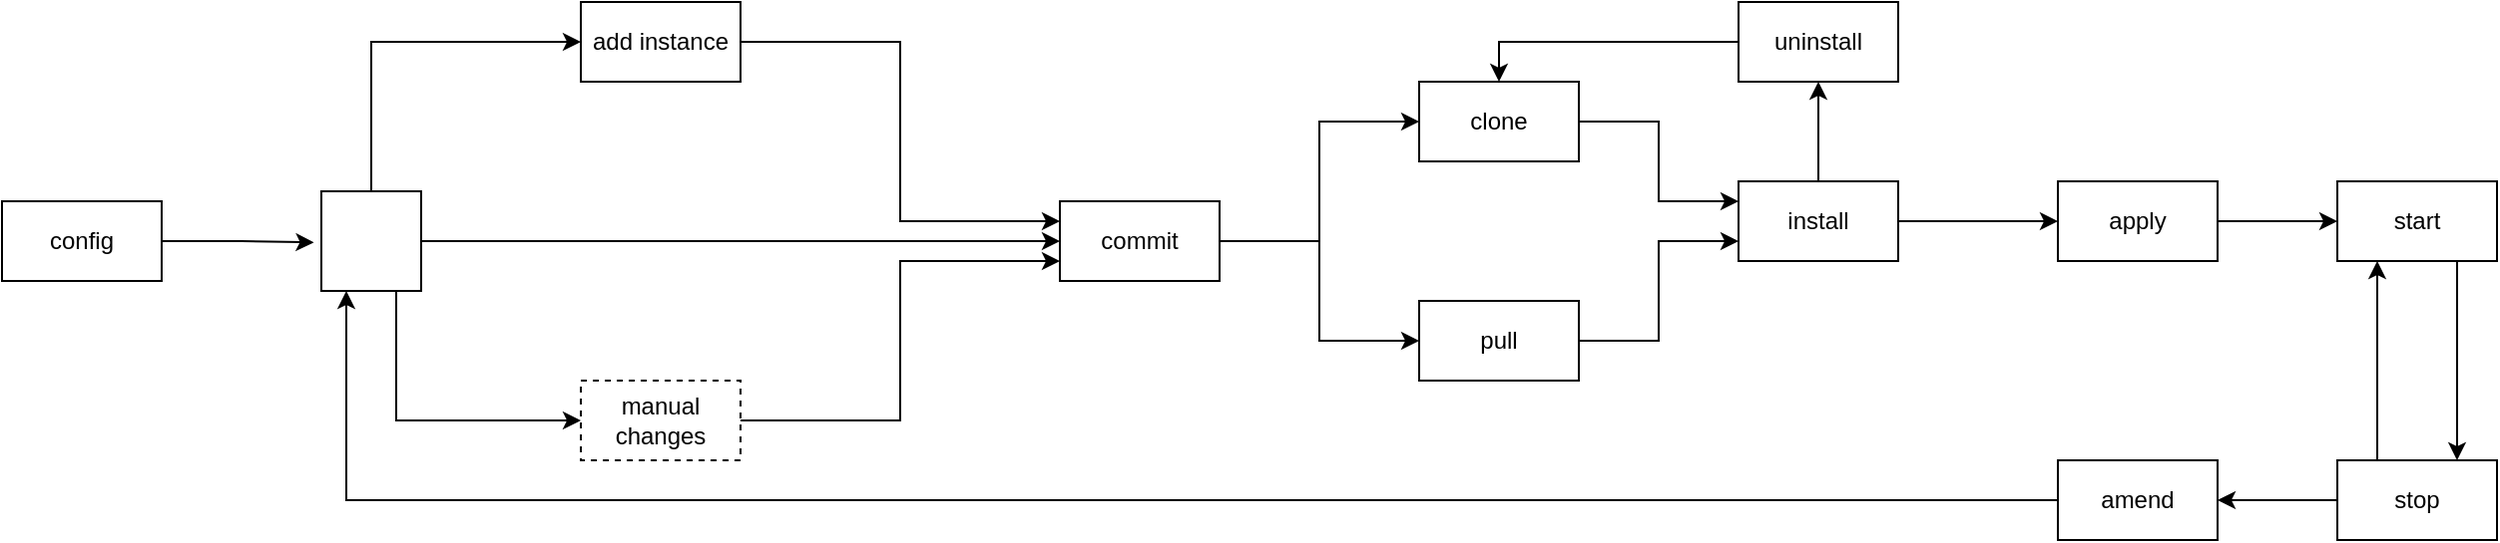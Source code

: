 <mxfile version="21.7.5" type="device">
  <diagram name="Page-1" id="VKLjrzEP6iEt6UY4dICo">
    <mxGraphModel dx="2924" dy="1125" grid="1" gridSize="10" guides="1" tooltips="1" connect="1" arrows="1" fold="1" page="1" pageScale="1" pageWidth="850" pageHeight="1100" math="0" shadow="0">
      <root>
        <mxCell id="0" />
        <mxCell id="1" parent="0" />
        <mxCell id="hbsouDKqxY18hAI5hccB-32" style="edgeStyle=orthogonalEdgeStyle;rounded=0;orthogonalLoop=1;jettySize=auto;html=1;exitX=1;exitY=0.5;exitDx=0;exitDy=0;entryX=-0.075;entryY=0.513;entryDx=0;entryDy=0;entryPerimeter=0;" edge="1" parent="1" source="hbsouDKqxY18hAI5hccB-1" target="hbsouDKqxY18hAI5hccB-31">
          <mxGeometry relative="1" as="geometry" />
        </mxCell>
        <mxCell id="hbsouDKqxY18hAI5hccB-1" value="config" style="rounded=0;whiteSpace=wrap;html=1;" vertex="1" parent="1">
          <mxGeometry x="-220" y="430" width="80" height="40" as="geometry" />
        </mxCell>
        <mxCell id="hbsouDKqxY18hAI5hccB-13" style="edgeStyle=orthogonalEdgeStyle;rounded=0;orthogonalLoop=1;jettySize=auto;html=1;exitX=1;exitY=0.5;exitDx=0;exitDy=0;entryX=0;entryY=0.5;entryDx=0;entryDy=0;" edge="1" parent="1" source="hbsouDKqxY18hAI5hccB-2" target="hbsouDKqxY18hAI5hccB-3">
          <mxGeometry relative="1" as="geometry" />
        </mxCell>
        <mxCell id="hbsouDKqxY18hAI5hccB-14" style="edgeStyle=orthogonalEdgeStyle;rounded=0;orthogonalLoop=1;jettySize=auto;html=1;exitX=1;exitY=0.5;exitDx=0;exitDy=0;entryX=0;entryY=0.5;entryDx=0;entryDy=0;" edge="1" parent="1" source="hbsouDKqxY18hAI5hccB-2" target="hbsouDKqxY18hAI5hccB-5">
          <mxGeometry relative="1" as="geometry" />
        </mxCell>
        <mxCell id="hbsouDKqxY18hAI5hccB-2" value="commit" style="rounded=0;whiteSpace=wrap;html=1;" vertex="1" parent="1">
          <mxGeometry x="310" y="430" width="80" height="40" as="geometry" />
        </mxCell>
        <mxCell id="hbsouDKqxY18hAI5hccB-15" style="edgeStyle=orthogonalEdgeStyle;rounded=0;orthogonalLoop=1;jettySize=auto;html=1;exitX=1;exitY=0.5;exitDx=0;exitDy=0;entryX=0;entryY=0.25;entryDx=0;entryDy=0;" edge="1" parent="1" source="hbsouDKqxY18hAI5hccB-3" target="hbsouDKqxY18hAI5hccB-4">
          <mxGeometry relative="1" as="geometry" />
        </mxCell>
        <mxCell id="hbsouDKqxY18hAI5hccB-3" value="clone" style="rounded=0;whiteSpace=wrap;html=1;" vertex="1" parent="1">
          <mxGeometry x="490" y="370" width="80" height="40" as="geometry" />
        </mxCell>
        <mxCell id="hbsouDKqxY18hAI5hccB-19" style="edgeStyle=orthogonalEdgeStyle;rounded=0;orthogonalLoop=1;jettySize=auto;html=1;exitX=1;exitY=0.5;exitDx=0;exitDy=0;entryX=0;entryY=0.5;entryDx=0;entryDy=0;" edge="1" parent="1" source="hbsouDKqxY18hAI5hccB-4" target="hbsouDKqxY18hAI5hccB-18">
          <mxGeometry relative="1" as="geometry">
            <mxPoint x="850" y="440" as="targetPoint" />
          </mxGeometry>
        </mxCell>
        <mxCell id="hbsouDKqxY18hAI5hccB-41" style="edgeStyle=orthogonalEdgeStyle;rounded=0;orthogonalLoop=1;jettySize=auto;html=1;exitX=0.5;exitY=0;exitDx=0;exitDy=0;entryX=0.5;entryY=1;entryDx=0;entryDy=0;" edge="1" parent="1" source="hbsouDKqxY18hAI5hccB-4" target="hbsouDKqxY18hAI5hccB-37">
          <mxGeometry relative="1" as="geometry" />
        </mxCell>
        <mxCell id="hbsouDKqxY18hAI5hccB-4" value="install" style="rounded=0;whiteSpace=wrap;html=1;" vertex="1" parent="1">
          <mxGeometry x="650" y="420" width="80" height="40" as="geometry" />
        </mxCell>
        <mxCell id="hbsouDKqxY18hAI5hccB-16" style="edgeStyle=orthogonalEdgeStyle;rounded=0;orthogonalLoop=1;jettySize=auto;html=1;exitX=1;exitY=0.5;exitDx=0;exitDy=0;entryX=0;entryY=0.75;entryDx=0;entryDy=0;" edge="1" parent="1" source="hbsouDKqxY18hAI5hccB-5" target="hbsouDKqxY18hAI5hccB-4">
          <mxGeometry relative="1" as="geometry" />
        </mxCell>
        <mxCell id="hbsouDKqxY18hAI5hccB-5" value="pull" style="rounded=0;whiteSpace=wrap;html=1;" vertex="1" parent="1">
          <mxGeometry x="490" y="480" width="80" height="40" as="geometry" />
        </mxCell>
        <mxCell id="hbsouDKqxY18hAI5hccB-12" style="edgeStyle=orthogonalEdgeStyle;rounded=0;orthogonalLoop=1;jettySize=auto;html=1;exitX=1;exitY=0.5;exitDx=0;exitDy=0;entryX=0;entryY=0.25;entryDx=0;entryDy=0;" edge="1" parent="1" source="hbsouDKqxY18hAI5hccB-6" target="hbsouDKqxY18hAI5hccB-2">
          <mxGeometry relative="1" as="geometry" />
        </mxCell>
        <mxCell id="hbsouDKqxY18hAI5hccB-6" value="add instance" style="rounded=0;whiteSpace=wrap;html=1;" vertex="1" parent="1">
          <mxGeometry x="70" y="330" width="80" height="40" as="geometry" />
        </mxCell>
        <mxCell id="hbsouDKqxY18hAI5hccB-11" style="edgeStyle=orthogonalEdgeStyle;rounded=0;orthogonalLoop=1;jettySize=auto;html=1;exitX=1;exitY=0.5;exitDx=0;exitDy=0;entryX=0;entryY=0.75;entryDx=0;entryDy=0;" edge="1" parent="1" source="hbsouDKqxY18hAI5hccB-7" target="hbsouDKqxY18hAI5hccB-2">
          <mxGeometry relative="1" as="geometry" />
        </mxCell>
        <mxCell id="hbsouDKqxY18hAI5hccB-7" value="manual changes" style="rounded=0;whiteSpace=wrap;html=1;dashed=1;" vertex="1" parent="1">
          <mxGeometry x="70" y="520" width="80" height="40" as="geometry" />
        </mxCell>
        <mxCell id="hbsouDKqxY18hAI5hccB-21" style="edgeStyle=orthogonalEdgeStyle;rounded=0;orthogonalLoop=1;jettySize=auto;html=1;exitX=1;exitY=0.5;exitDx=0;exitDy=0;entryX=0;entryY=0.5;entryDx=0;entryDy=0;" edge="1" parent="1" source="hbsouDKqxY18hAI5hccB-18" target="hbsouDKqxY18hAI5hccB-20">
          <mxGeometry relative="1" as="geometry" />
        </mxCell>
        <mxCell id="hbsouDKqxY18hAI5hccB-18" value="apply" style="rounded=0;whiteSpace=wrap;html=1;" vertex="1" parent="1">
          <mxGeometry x="810" y="420" width="80" height="40" as="geometry" />
        </mxCell>
        <mxCell id="hbsouDKqxY18hAI5hccB-23" style="edgeStyle=orthogonalEdgeStyle;rounded=0;orthogonalLoop=1;jettySize=auto;html=1;exitX=0.75;exitY=1;exitDx=0;exitDy=0;entryX=0.75;entryY=0;entryDx=0;entryDy=0;" edge="1" parent="1" source="hbsouDKqxY18hAI5hccB-20" target="hbsouDKqxY18hAI5hccB-22">
          <mxGeometry relative="1" as="geometry" />
        </mxCell>
        <mxCell id="hbsouDKqxY18hAI5hccB-20" value="start" style="rounded=0;whiteSpace=wrap;html=1;" vertex="1" parent="1">
          <mxGeometry x="950" y="420" width="80" height="40" as="geometry" />
        </mxCell>
        <mxCell id="hbsouDKqxY18hAI5hccB-24" style="edgeStyle=orthogonalEdgeStyle;rounded=0;orthogonalLoop=1;jettySize=auto;html=1;exitX=0.25;exitY=0;exitDx=0;exitDy=0;entryX=0.25;entryY=1;entryDx=0;entryDy=0;" edge="1" parent="1" source="hbsouDKqxY18hAI5hccB-22" target="hbsouDKqxY18hAI5hccB-20">
          <mxGeometry relative="1" as="geometry" />
        </mxCell>
        <mxCell id="hbsouDKqxY18hAI5hccB-29" style="edgeStyle=orthogonalEdgeStyle;rounded=0;orthogonalLoop=1;jettySize=auto;html=1;exitX=0;exitY=0.5;exitDx=0;exitDy=0;entryX=1;entryY=0.5;entryDx=0;entryDy=0;" edge="1" parent="1" source="hbsouDKqxY18hAI5hccB-22" target="hbsouDKqxY18hAI5hccB-25">
          <mxGeometry relative="1" as="geometry" />
        </mxCell>
        <mxCell id="hbsouDKqxY18hAI5hccB-22" value="&lt;div&gt;stop&lt;/div&gt;" style="rounded=0;whiteSpace=wrap;html=1;" vertex="1" parent="1">
          <mxGeometry x="950" y="560" width="80" height="40" as="geometry" />
        </mxCell>
        <mxCell id="hbsouDKqxY18hAI5hccB-36" style="edgeStyle=orthogonalEdgeStyle;rounded=0;orthogonalLoop=1;jettySize=auto;html=1;exitX=0;exitY=0.5;exitDx=0;exitDy=0;entryX=0.25;entryY=1;entryDx=0;entryDy=0;" edge="1" parent="1" source="hbsouDKqxY18hAI5hccB-25" target="hbsouDKqxY18hAI5hccB-31">
          <mxGeometry relative="1" as="geometry" />
        </mxCell>
        <mxCell id="hbsouDKqxY18hAI5hccB-25" value="amend" style="rounded=0;whiteSpace=wrap;html=1;" vertex="1" parent="1">
          <mxGeometry x="810" y="560" width="80" height="40" as="geometry" />
        </mxCell>
        <mxCell id="hbsouDKqxY18hAI5hccB-33" style="edgeStyle=orthogonalEdgeStyle;rounded=0;orthogonalLoop=1;jettySize=auto;html=1;exitX=0.5;exitY=0;exitDx=0;exitDy=0;entryX=0;entryY=0.5;entryDx=0;entryDy=0;" edge="1" parent="1" source="hbsouDKqxY18hAI5hccB-31" target="hbsouDKqxY18hAI5hccB-6">
          <mxGeometry relative="1" as="geometry" />
        </mxCell>
        <mxCell id="hbsouDKqxY18hAI5hccB-34" style="edgeStyle=orthogonalEdgeStyle;rounded=0;orthogonalLoop=1;jettySize=auto;html=1;exitX=0.75;exitY=1;exitDx=0;exitDy=0;entryX=0;entryY=0.5;entryDx=0;entryDy=0;" edge="1" parent="1" source="hbsouDKqxY18hAI5hccB-31" target="hbsouDKqxY18hAI5hccB-7">
          <mxGeometry relative="1" as="geometry" />
        </mxCell>
        <mxCell id="hbsouDKqxY18hAI5hccB-35" style="edgeStyle=orthogonalEdgeStyle;rounded=0;orthogonalLoop=1;jettySize=auto;html=1;exitX=1;exitY=0.5;exitDx=0;exitDy=0;entryX=0;entryY=0.5;entryDx=0;entryDy=0;" edge="1" parent="1" source="hbsouDKqxY18hAI5hccB-31" target="hbsouDKqxY18hAI5hccB-2">
          <mxGeometry relative="1" as="geometry" />
        </mxCell>
        <mxCell id="hbsouDKqxY18hAI5hccB-31" value="" style="whiteSpace=wrap;html=1;aspect=fixed;" vertex="1" parent="1">
          <mxGeometry x="-60" y="425" width="50" height="50" as="geometry" />
        </mxCell>
        <mxCell id="hbsouDKqxY18hAI5hccB-42" style="edgeStyle=orthogonalEdgeStyle;rounded=0;orthogonalLoop=1;jettySize=auto;html=1;exitX=0;exitY=0.5;exitDx=0;exitDy=0;entryX=0.5;entryY=0;entryDx=0;entryDy=0;" edge="1" parent="1" source="hbsouDKqxY18hAI5hccB-37" target="hbsouDKqxY18hAI5hccB-3">
          <mxGeometry relative="1" as="geometry" />
        </mxCell>
        <mxCell id="hbsouDKqxY18hAI5hccB-37" value="uninstall" style="rounded=0;whiteSpace=wrap;html=1;" vertex="1" parent="1">
          <mxGeometry x="650" y="330" width="80" height="40" as="geometry" />
        </mxCell>
      </root>
    </mxGraphModel>
  </diagram>
</mxfile>
